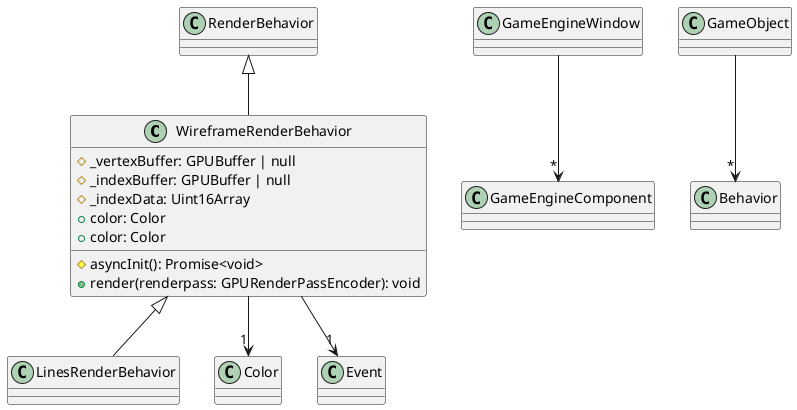 @startuml
class WireframeRenderBehavior extends RenderBehavior {
    #_vertexBuffer: GPUBuffer | null
    #_indexBuffer: GPUBuffer | null
    #_indexData: Uint16Array
    #asyncInit(): Promise<void>
    +color: Color
    +color: Color
    +render(renderpass: GPURenderPassEncoder): void
}
class LinesRenderBehavior extends WireframeRenderBehavior
GameEngineWindow --> "*" GameEngineComponent
GameObject --> "*" Behavior
WireframeRenderBehavior --> "1" Color
WireframeRenderBehavior --> "1" Event
@enduml